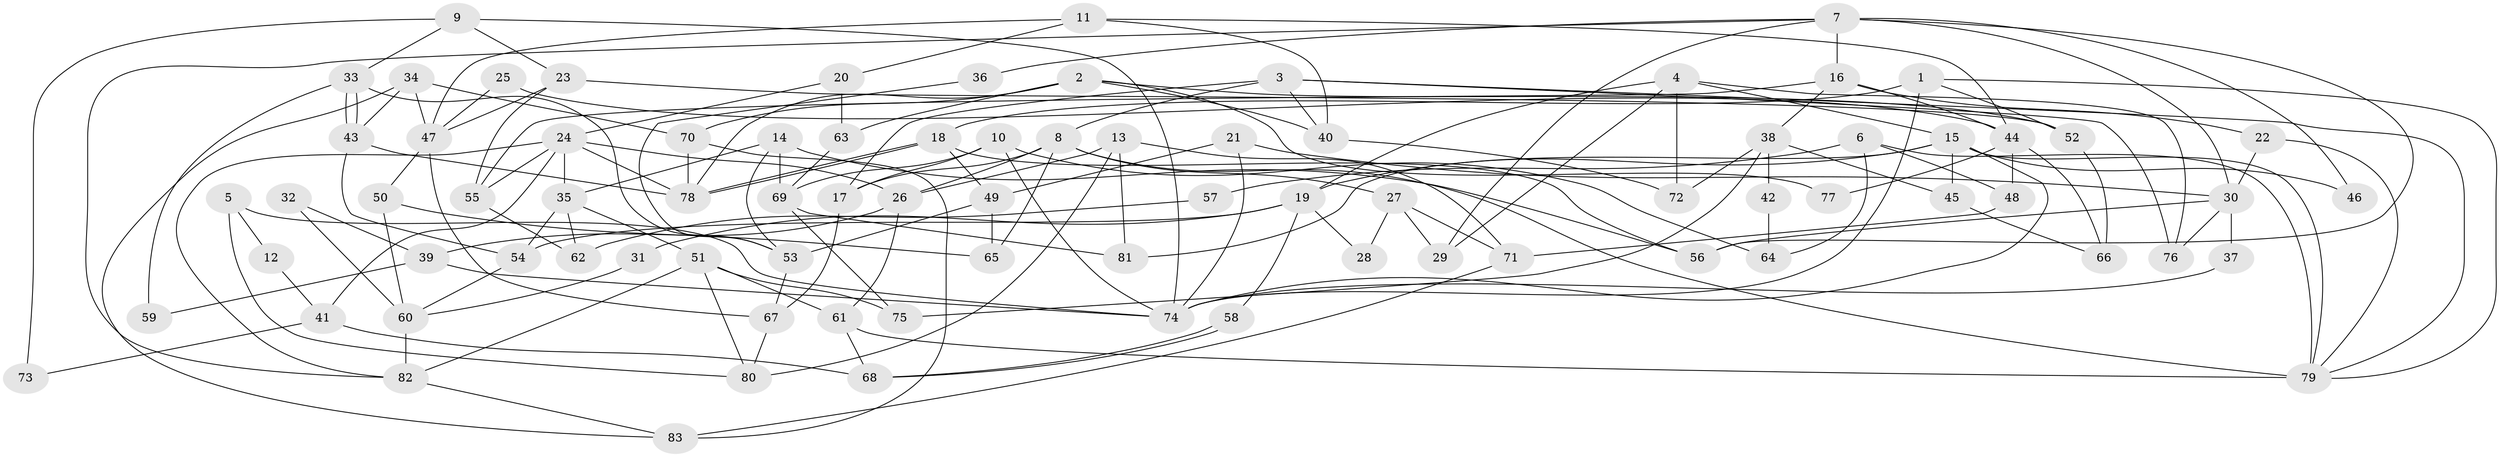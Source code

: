 // coarse degree distribution, {9: 0.019230769230769232, 7: 0.19230769230769232, 6: 0.19230769230769232, 3: 0.17307692307692307, 4: 0.15384615384615385, 8: 0.038461538461538464, 10: 0.038461538461538464, 5: 0.038461538461538464, 2: 0.15384615384615385}
// Generated by graph-tools (version 1.1) at 2025/41/03/06/25 10:41:52]
// undirected, 83 vertices, 166 edges
graph export_dot {
graph [start="1"]
  node [color=gray90,style=filled];
  1;
  2;
  3;
  4;
  5;
  6;
  7;
  8;
  9;
  10;
  11;
  12;
  13;
  14;
  15;
  16;
  17;
  18;
  19;
  20;
  21;
  22;
  23;
  24;
  25;
  26;
  27;
  28;
  29;
  30;
  31;
  32;
  33;
  34;
  35;
  36;
  37;
  38;
  39;
  40;
  41;
  42;
  43;
  44;
  45;
  46;
  47;
  48;
  49;
  50;
  51;
  52;
  53;
  54;
  55;
  56;
  57;
  58;
  59;
  60;
  61;
  62;
  63;
  64;
  65;
  66;
  67;
  68;
  69;
  70;
  71;
  72;
  73;
  74;
  75;
  76;
  77;
  78;
  79;
  80;
  81;
  82;
  83;
  1 -- 18;
  1 -- 74;
  1 -- 52;
  1 -- 79;
  2 -- 78;
  2 -- 52;
  2 -- 40;
  2 -- 63;
  2 -- 70;
  2 -- 77;
  3 -- 79;
  3 -- 76;
  3 -- 8;
  3 -- 17;
  3 -- 40;
  4 -- 15;
  4 -- 19;
  4 -- 29;
  4 -- 72;
  4 -- 76;
  5 -- 80;
  5 -- 74;
  5 -- 12;
  6 -- 48;
  6 -- 79;
  6 -- 57;
  6 -- 64;
  7 -- 56;
  7 -- 82;
  7 -- 16;
  7 -- 29;
  7 -- 30;
  7 -- 36;
  7 -- 46;
  8 -- 26;
  8 -- 17;
  8 -- 27;
  8 -- 65;
  8 -- 79;
  9 -- 74;
  9 -- 23;
  9 -- 33;
  9 -- 73;
  10 -- 17;
  10 -- 74;
  10 -- 64;
  10 -- 69;
  11 -- 44;
  11 -- 40;
  11 -- 20;
  11 -- 47;
  12 -- 41;
  13 -- 71;
  13 -- 26;
  13 -- 80;
  13 -- 81;
  14 -- 69;
  14 -- 53;
  14 -- 35;
  14 -- 56;
  15 -- 81;
  15 -- 79;
  15 -- 19;
  15 -- 45;
  15 -- 46;
  15 -- 74;
  16 -- 22;
  16 -- 38;
  16 -- 44;
  16 -- 55;
  17 -- 67;
  18 -- 78;
  18 -- 78;
  18 -- 49;
  18 -- 56;
  19 -- 54;
  19 -- 28;
  19 -- 31;
  19 -- 58;
  20 -- 24;
  20 -- 63;
  21 -- 49;
  21 -- 30;
  21 -- 74;
  22 -- 30;
  22 -- 79;
  23 -- 47;
  23 -- 55;
  23 -- 52;
  24 -- 35;
  24 -- 78;
  24 -- 26;
  24 -- 41;
  24 -- 55;
  24 -- 82;
  25 -- 47;
  25 -- 44;
  26 -- 61;
  26 -- 39;
  27 -- 29;
  27 -- 28;
  27 -- 71;
  30 -- 56;
  30 -- 37;
  30 -- 76;
  31 -- 60;
  32 -- 60;
  32 -- 39;
  33 -- 43;
  33 -- 43;
  33 -- 53;
  33 -- 59;
  34 -- 70;
  34 -- 47;
  34 -- 43;
  34 -- 83;
  35 -- 51;
  35 -- 54;
  35 -- 62;
  36 -- 53;
  37 -- 74;
  38 -- 72;
  38 -- 42;
  38 -- 45;
  38 -- 75;
  39 -- 74;
  39 -- 59;
  40 -- 72;
  41 -- 68;
  41 -- 73;
  42 -- 64;
  43 -- 54;
  43 -- 78;
  44 -- 66;
  44 -- 48;
  44 -- 77;
  45 -- 66;
  47 -- 67;
  47 -- 50;
  48 -- 71;
  49 -- 53;
  49 -- 65;
  50 -- 60;
  50 -- 65;
  51 -- 82;
  51 -- 75;
  51 -- 61;
  51 -- 80;
  52 -- 66;
  53 -- 67;
  54 -- 60;
  55 -- 62;
  57 -- 62;
  58 -- 68;
  58 -- 68;
  60 -- 82;
  61 -- 79;
  61 -- 68;
  63 -- 69;
  67 -- 80;
  69 -- 75;
  69 -- 81;
  70 -- 78;
  70 -- 83;
  71 -- 83;
  82 -- 83;
}
